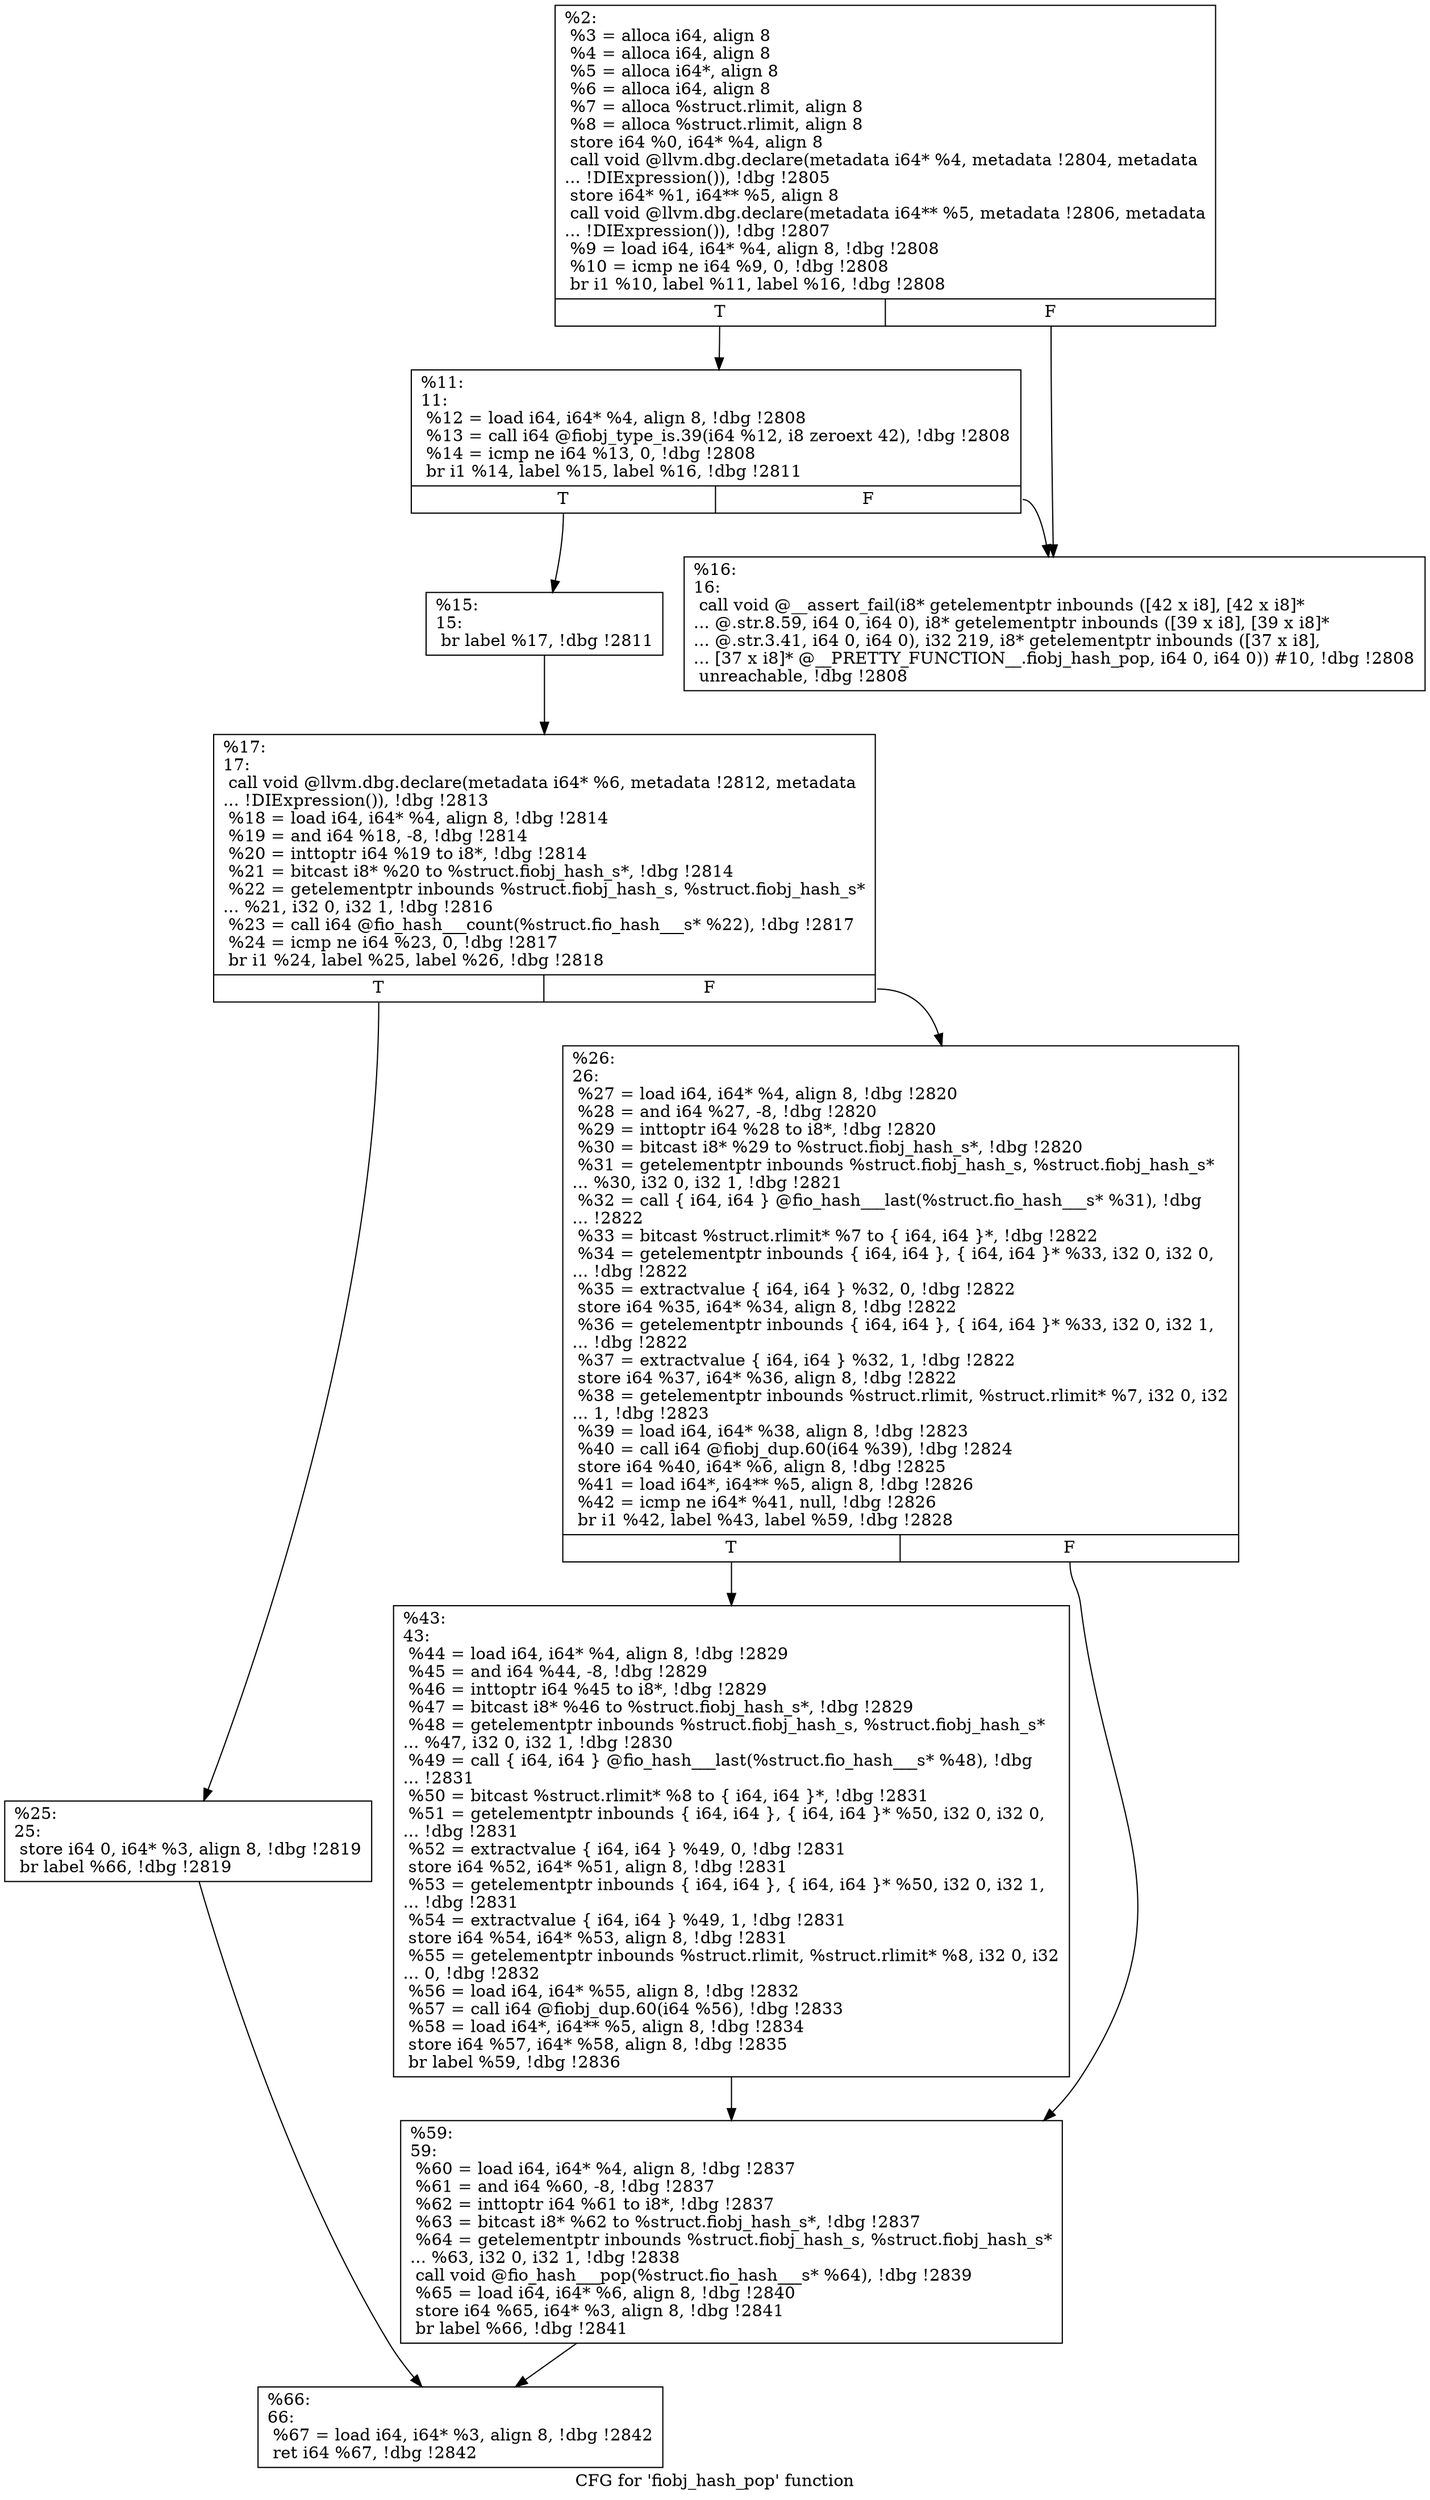 digraph "CFG for 'fiobj_hash_pop' function" {
	label="CFG for 'fiobj_hash_pop' function";

	Node0x556851e79400 [shape=record,label="{%2:\l  %3 = alloca i64, align 8\l  %4 = alloca i64, align 8\l  %5 = alloca i64*, align 8\l  %6 = alloca i64, align 8\l  %7 = alloca %struct.rlimit, align 8\l  %8 = alloca %struct.rlimit, align 8\l  store i64 %0, i64* %4, align 8\l  call void @llvm.dbg.declare(metadata i64* %4, metadata !2804, metadata\l... !DIExpression()), !dbg !2805\l  store i64* %1, i64** %5, align 8\l  call void @llvm.dbg.declare(metadata i64** %5, metadata !2806, metadata\l... !DIExpression()), !dbg !2807\l  %9 = load i64, i64* %4, align 8, !dbg !2808\l  %10 = icmp ne i64 %9, 0, !dbg !2808\l  br i1 %10, label %11, label %16, !dbg !2808\l|{<s0>T|<s1>F}}"];
	Node0x556851e79400:s0 -> Node0x556851e79510;
	Node0x556851e79400:s1 -> Node0x556851e795b0;
	Node0x556851e79510 [shape=record,label="{%11:\l11:                                               \l  %12 = load i64, i64* %4, align 8, !dbg !2808\l  %13 = call i64 @fiobj_type_is.39(i64 %12, i8 zeroext 42), !dbg !2808\l  %14 = icmp ne i64 %13, 0, !dbg !2808\l  br i1 %14, label %15, label %16, !dbg !2811\l|{<s0>T|<s1>F}}"];
	Node0x556851e79510:s0 -> Node0x556851e79560;
	Node0x556851e79510:s1 -> Node0x556851e795b0;
	Node0x556851e79560 [shape=record,label="{%15:\l15:                                               \l  br label %17, !dbg !2811\l}"];
	Node0x556851e79560 -> Node0x556851e79600;
	Node0x556851e795b0 [shape=record,label="{%16:\l16:                                               \l  call void @__assert_fail(i8* getelementptr inbounds ([42 x i8], [42 x i8]*\l... @.str.8.59, i64 0, i64 0), i8* getelementptr inbounds ([39 x i8], [39 x i8]*\l... @.str.3.41, i64 0, i64 0), i32 219, i8* getelementptr inbounds ([37 x i8],\l... [37 x i8]* @__PRETTY_FUNCTION__.fiobj_hash_pop, i64 0, i64 0)) #10, !dbg !2808\l  unreachable, !dbg !2808\l}"];
	Node0x556851e79600 [shape=record,label="{%17:\l17:                                               \l  call void @llvm.dbg.declare(metadata i64* %6, metadata !2812, metadata\l... !DIExpression()), !dbg !2813\l  %18 = load i64, i64* %4, align 8, !dbg !2814\l  %19 = and i64 %18, -8, !dbg !2814\l  %20 = inttoptr i64 %19 to i8*, !dbg !2814\l  %21 = bitcast i8* %20 to %struct.fiobj_hash_s*, !dbg !2814\l  %22 = getelementptr inbounds %struct.fiobj_hash_s, %struct.fiobj_hash_s*\l... %21, i32 0, i32 1, !dbg !2816\l  %23 = call i64 @fio_hash___count(%struct.fio_hash___s* %22), !dbg !2817\l  %24 = icmp ne i64 %23, 0, !dbg !2817\l  br i1 %24, label %25, label %26, !dbg !2818\l|{<s0>T|<s1>F}}"];
	Node0x556851e79600:s0 -> Node0x556851e79650;
	Node0x556851e79600:s1 -> Node0x556851e796a0;
	Node0x556851e79650 [shape=record,label="{%25:\l25:                                               \l  store i64 0, i64* %3, align 8, !dbg !2819\l  br label %66, !dbg !2819\l}"];
	Node0x556851e79650 -> Node0x556851e79790;
	Node0x556851e796a0 [shape=record,label="{%26:\l26:                                               \l  %27 = load i64, i64* %4, align 8, !dbg !2820\l  %28 = and i64 %27, -8, !dbg !2820\l  %29 = inttoptr i64 %28 to i8*, !dbg !2820\l  %30 = bitcast i8* %29 to %struct.fiobj_hash_s*, !dbg !2820\l  %31 = getelementptr inbounds %struct.fiobj_hash_s, %struct.fiobj_hash_s*\l... %30, i32 0, i32 1, !dbg !2821\l  %32 = call \{ i64, i64 \} @fio_hash___last(%struct.fio_hash___s* %31), !dbg\l... !2822\l  %33 = bitcast %struct.rlimit* %7 to \{ i64, i64 \}*, !dbg !2822\l  %34 = getelementptr inbounds \{ i64, i64 \}, \{ i64, i64 \}* %33, i32 0, i32 0,\l... !dbg !2822\l  %35 = extractvalue \{ i64, i64 \} %32, 0, !dbg !2822\l  store i64 %35, i64* %34, align 8, !dbg !2822\l  %36 = getelementptr inbounds \{ i64, i64 \}, \{ i64, i64 \}* %33, i32 0, i32 1,\l... !dbg !2822\l  %37 = extractvalue \{ i64, i64 \} %32, 1, !dbg !2822\l  store i64 %37, i64* %36, align 8, !dbg !2822\l  %38 = getelementptr inbounds %struct.rlimit, %struct.rlimit* %7, i32 0, i32\l... 1, !dbg !2823\l  %39 = load i64, i64* %38, align 8, !dbg !2823\l  %40 = call i64 @fiobj_dup.60(i64 %39), !dbg !2824\l  store i64 %40, i64* %6, align 8, !dbg !2825\l  %41 = load i64*, i64** %5, align 8, !dbg !2826\l  %42 = icmp ne i64* %41, null, !dbg !2826\l  br i1 %42, label %43, label %59, !dbg !2828\l|{<s0>T|<s1>F}}"];
	Node0x556851e796a0:s0 -> Node0x556851e796f0;
	Node0x556851e796a0:s1 -> Node0x556851e79740;
	Node0x556851e796f0 [shape=record,label="{%43:\l43:                                               \l  %44 = load i64, i64* %4, align 8, !dbg !2829\l  %45 = and i64 %44, -8, !dbg !2829\l  %46 = inttoptr i64 %45 to i8*, !dbg !2829\l  %47 = bitcast i8* %46 to %struct.fiobj_hash_s*, !dbg !2829\l  %48 = getelementptr inbounds %struct.fiobj_hash_s, %struct.fiobj_hash_s*\l... %47, i32 0, i32 1, !dbg !2830\l  %49 = call \{ i64, i64 \} @fio_hash___last(%struct.fio_hash___s* %48), !dbg\l... !2831\l  %50 = bitcast %struct.rlimit* %8 to \{ i64, i64 \}*, !dbg !2831\l  %51 = getelementptr inbounds \{ i64, i64 \}, \{ i64, i64 \}* %50, i32 0, i32 0,\l... !dbg !2831\l  %52 = extractvalue \{ i64, i64 \} %49, 0, !dbg !2831\l  store i64 %52, i64* %51, align 8, !dbg !2831\l  %53 = getelementptr inbounds \{ i64, i64 \}, \{ i64, i64 \}* %50, i32 0, i32 1,\l... !dbg !2831\l  %54 = extractvalue \{ i64, i64 \} %49, 1, !dbg !2831\l  store i64 %54, i64* %53, align 8, !dbg !2831\l  %55 = getelementptr inbounds %struct.rlimit, %struct.rlimit* %8, i32 0, i32\l... 0, !dbg !2832\l  %56 = load i64, i64* %55, align 8, !dbg !2832\l  %57 = call i64 @fiobj_dup.60(i64 %56), !dbg !2833\l  %58 = load i64*, i64** %5, align 8, !dbg !2834\l  store i64 %57, i64* %58, align 8, !dbg !2835\l  br label %59, !dbg !2836\l}"];
	Node0x556851e796f0 -> Node0x556851e79740;
	Node0x556851e79740 [shape=record,label="{%59:\l59:                                               \l  %60 = load i64, i64* %4, align 8, !dbg !2837\l  %61 = and i64 %60, -8, !dbg !2837\l  %62 = inttoptr i64 %61 to i8*, !dbg !2837\l  %63 = bitcast i8* %62 to %struct.fiobj_hash_s*, !dbg !2837\l  %64 = getelementptr inbounds %struct.fiobj_hash_s, %struct.fiobj_hash_s*\l... %63, i32 0, i32 1, !dbg !2838\l  call void @fio_hash___pop(%struct.fio_hash___s* %64), !dbg !2839\l  %65 = load i64, i64* %6, align 8, !dbg !2840\l  store i64 %65, i64* %3, align 8, !dbg !2841\l  br label %66, !dbg !2841\l}"];
	Node0x556851e79740 -> Node0x556851e79790;
	Node0x556851e79790 [shape=record,label="{%66:\l66:                                               \l  %67 = load i64, i64* %3, align 8, !dbg !2842\l  ret i64 %67, !dbg !2842\l}"];
}
